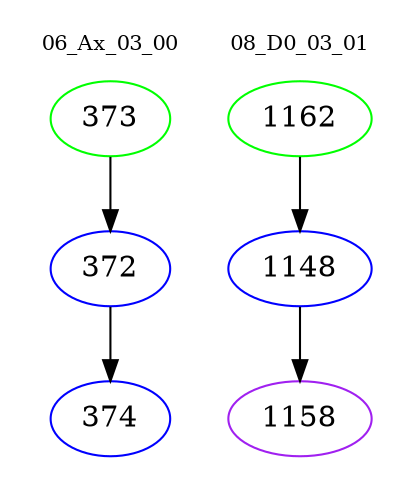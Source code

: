 digraph{
subgraph cluster_0 {
color = white
label = "06_Ax_03_00";
fontsize=10;
T0_373 [label="373", color="green"]
T0_373 -> T0_372 [color="black"]
T0_372 [label="372", color="blue"]
T0_372 -> T0_374 [color="black"]
T0_374 [label="374", color="blue"]
}
subgraph cluster_1 {
color = white
label = "08_D0_03_01";
fontsize=10;
T1_1162 [label="1162", color="green"]
T1_1162 -> T1_1148 [color="black"]
T1_1148 [label="1148", color="blue"]
T1_1148 -> T1_1158 [color="black"]
T1_1158 [label="1158", color="purple"]
}
}
